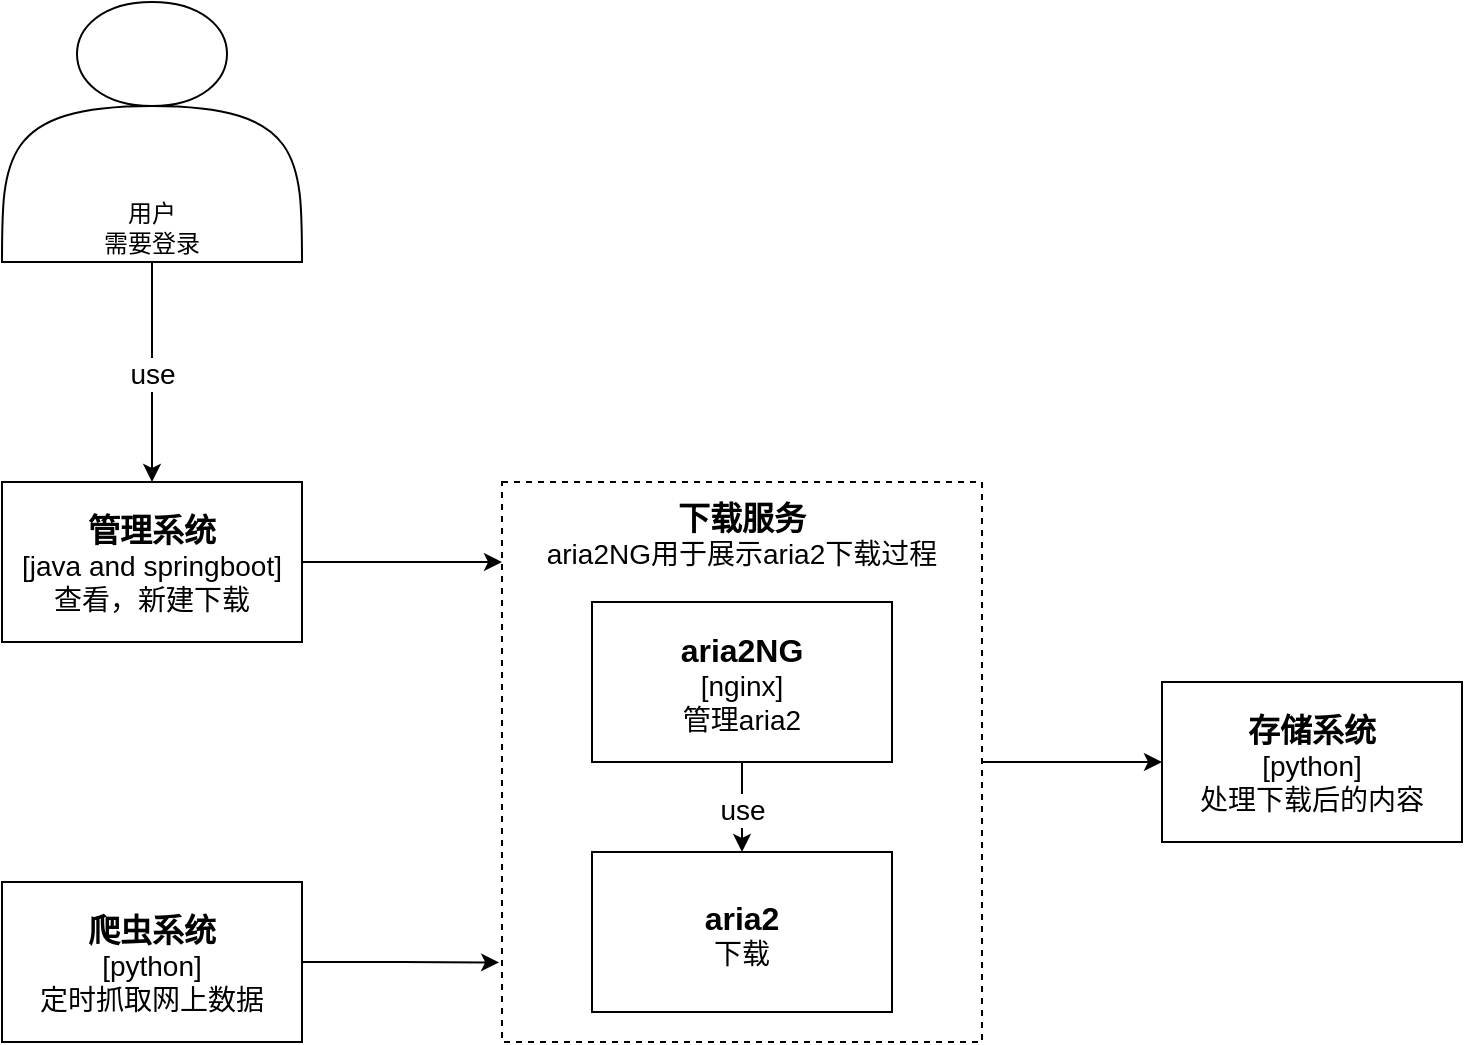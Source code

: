<mxfile version="14.9.2" type="github">
  <diagram id="teOBSdAUKKFWsfus6q4V" name="第 1 页">
    <mxGraphModel dx="1221" dy="644" grid="1" gridSize="10" guides="1" tooltips="1" connect="1" arrows="1" fold="1" page="1" pageScale="1" pageWidth="827" pageHeight="1169" math="0" shadow="0">
      <root>
        <mxCell id="0" />
        <mxCell id="1" parent="0" />
        <mxCell id="bS9oU5hErUytyoPM4GPt-17" value="use" style="edgeStyle=orthogonalEdgeStyle;rounded=0;orthogonalLoop=1;jettySize=auto;html=1;exitX=0.5;exitY=1;exitDx=0;exitDy=0;entryX=0.5;entryY=0;entryDx=0;entryDy=0;fontSize=14;spacingTop=2;" edge="1" parent="1" source="bS9oU5hErUytyoPM4GPt-2" target="bS9oU5hErUytyoPM4GPt-8">
          <mxGeometry relative="1" as="geometry" />
        </mxCell>
        <mxCell id="bS9oU5hErUytyoPM4GPt-2" value="用户&lt;br&gt;需要登录" style="shape=actor;whiteSpace=wrap;html=1;verticalAlign=bottom;spacingTop=2;" vertex="1" parent="1">
          <mxGeometry x="90" y="160" width="150" height="130" as="geometry" />
        </mxCell>
        <mxCell id="bS9oU5hErUytyoPM4GPt-15" style="edgeStyle=orthogonalEdgeStyle;rounded=0;orthogonalLoop=1;jettySize=auto;html=1;entryX=0;entryY=0.143;entryDx=0;entryDy=0;entryPerimeter=0;fontSize=14;spacingTop=2;" edge="1" parent="1" source="bS9oU5hErUytyoPM4GPt-8" target="bS9oU5hErUytyoPM4GPt-7">
          <mxGeometry relative="1" as="geometry" />
        </mxCell>
        <mxCell id="bS9oU5hErUytyoPM4GPt-8" value="&lt;font&gt;&lt;span style=&quot;font-weight: bold ; font-size: 16px&quot;&gt;管理系统&lt;/span&gt;&lt;br&gt;&lt;font style=&quot;font-size: 14px&quot;&gt;[java and springboot]&lt;br&gt;&lt;/font&gt;查看，新建下载&lt;br&gt;&lt;/font&gt;" style="rounded=0;whiteSpace=wrap;html=1;fontSize=14;verticalAlign=middle;spacingTop=2;" vertex="1" parent="1">
          <mxGeometry x="90" y="400" width="150" height="80" as="geometry" />
        </mxCell>
        <mxCell id="bS9oU5hErUytyoPM4GPt-16" style="edgeStyle=orthogonalEdgeStyle;rounded=0;orthogonalLoop=1;jettySize=auto;html=1;exitX=1;exitY=0.5;exitDx=0;exitDy=0;entryX=-0.006;entryY=0.858;entryDx=0;entryDy=0;entryPerimeter=0;fontSize=14;spacingTop=2;" edge="1" parent="1" source="bS9oU5hErUytyoPM4GPt-9" target="bS9oU5hErUytyoPM4GPt-7">
          <mxGeometry relative="1" as="geometry" />
        </mxCell>
        <mxCell id="bS9oU5hErUytyoPM4GPt-9" value="&lt;b&gt;&lt;font style=&quot;font-size: 16px&quot;&gt;爬虫系统&lt;/font&gt;&lt;/b&gt;&lt;br&gt;[python]&lt;br&gt;定时抓取网上数据" style="rounded=0;whiteSpace=wrap;html=1;fontSize=14;verticalAlign=middle;spacingTop=2;" vertex="1" parent="1">
          <mxGeometry x="90" y="600" width="150" height="80" as="geometry" />
        </mxCell>
        <mxCell id="bS9oU5hErUytyoPM4GPt-11" value="" style="group;spacingTop=2;" vertex="1" connectable="0" parent="1">
          <mxGeometry x="340" y="400" width="240" height="280" as="geometry" />
        </mxCell>
        <mxCell id="bS9oU5hErUytyoPM4GPt-7" value="&lt;font style=&quot;font-size: 16px&quot;&gt;&lt;b&gt;下载服务&lt;/b&gt;&lt;/font&gt;&lt;br&gt;aria2NG用于展示aria2下载过程" style="rounded=0;whiteSpace=wrap;html=1;fontSize=14;verticalAlign=top;dashed=1;spacingTop=2;" vertex="1" parent="bS9oU5hErUytyoPM4GPt-11">
          <mxGeometry width="240" height="280" as="geometry" />
        </mxCell>
        <mxCell id="bS9oU5hErUytyoPM4GPt-4" value="&lt;font&gt;&lt;b&gt;&lt;font style=&quot;font-size: 16px&quot;&gt;aria2NG&lt;/font&gt;&lt;/b&gt;&lt;br&gt;[nginx]&lt;br&gt;管理aria2&lt;br&gt;&lt;/font&gt;" style="rounded=0;whiteSpace=wrap;html=1;verticalAlign=middle;fontSize=14;spacingTop=2;" vertex="1" parent="bS9oU5hErUytyoPM4GPt-11">
          <mxGeometry x="45" y="60" width="150" height="80" as="geometry" />
        </mxCell>
        <mxCell id="bS9oU5hErUytyoPM4GPt-5" value="&lt;font style=&quot;font-size: 16px&quot;&gt;&lt;b&gt;aria2&lt;br&gt;&lt;/b&gt;&lt;/font&gt;下载" style="rounded=0;whiteSpace=wrap;html=1;verticalAlign=middle;fontSize=14;spacingTop=2;" vertex="1" parent="bS9oU5hErUytyoPM4GPt-11">
          <mxGeometry x="45" y="184.997" width="150" height="80" as="geometry" />
        </mxCell>
        <mxCell id="bS9oU5hErUytyoPM4GPt-10" value="use" style="edgeStyle=orthogonalEdgeStyle;rounded=0;orthogonalLoop=1;jettySize=auto;html=1;fontSize=14;spacingTop=2;" edge="1" parent="bS9oU5hErUytyoPM4GPt-11" source="bS9oU5hErUytyoPM4GPt-4" target="bS9oU5hErUytyoPM4GPt-5">
          <mxGeometry relative="1" as="geometry" />
        </mxCell>
        <mxCell id="bS9oU5hErUytyoPM4GPt-19" value="&lt;font&gt;&lt;span style=&quot;font-weight: bold ; font-size: 16px&quot;&gt;存储系统&lt;/span&gt;&lt;br&gt;&lt;font style=&quot;font-size: 14px&quot;&gt;[python]&lt;br&gt;&lt;/font&gt;处理下载后的内容&lt;br&gt;&lt;/font&gt;" style="rounded=0;whiteSpace=wrap;html=1;fontSize=14;verticalAlign=middle;spacingTop=2;" vertex="1" parent="1">
          <mxGeometry x="670" y="500" width="150" height="80" as="geometry" />
        </mxCell>
        <mxCell id="bS9oU5hErUytyoPM4GPt-20" style="edgeStyle=orthogonalEdgeStyle;rounded=0;orthogonalLoop=1;jettySize=auto;html=1;exitX=1;exitY=0.5;exitDx=0;exitDy=0;entryX=0;entryY=0.5;entryDx=0;entryDy=0;fontSize=14;" edge="1" parent="1" source="bS9oU5hErUytyoPM4GPt-7" target="bS9oU5hErUytyoPM4GPt-19">
          <mxGeometry relative="1" as="geometry" />
        </mxCell>
      </root>
    </mxGraphModel>
  </diagram>
</mxfile>
